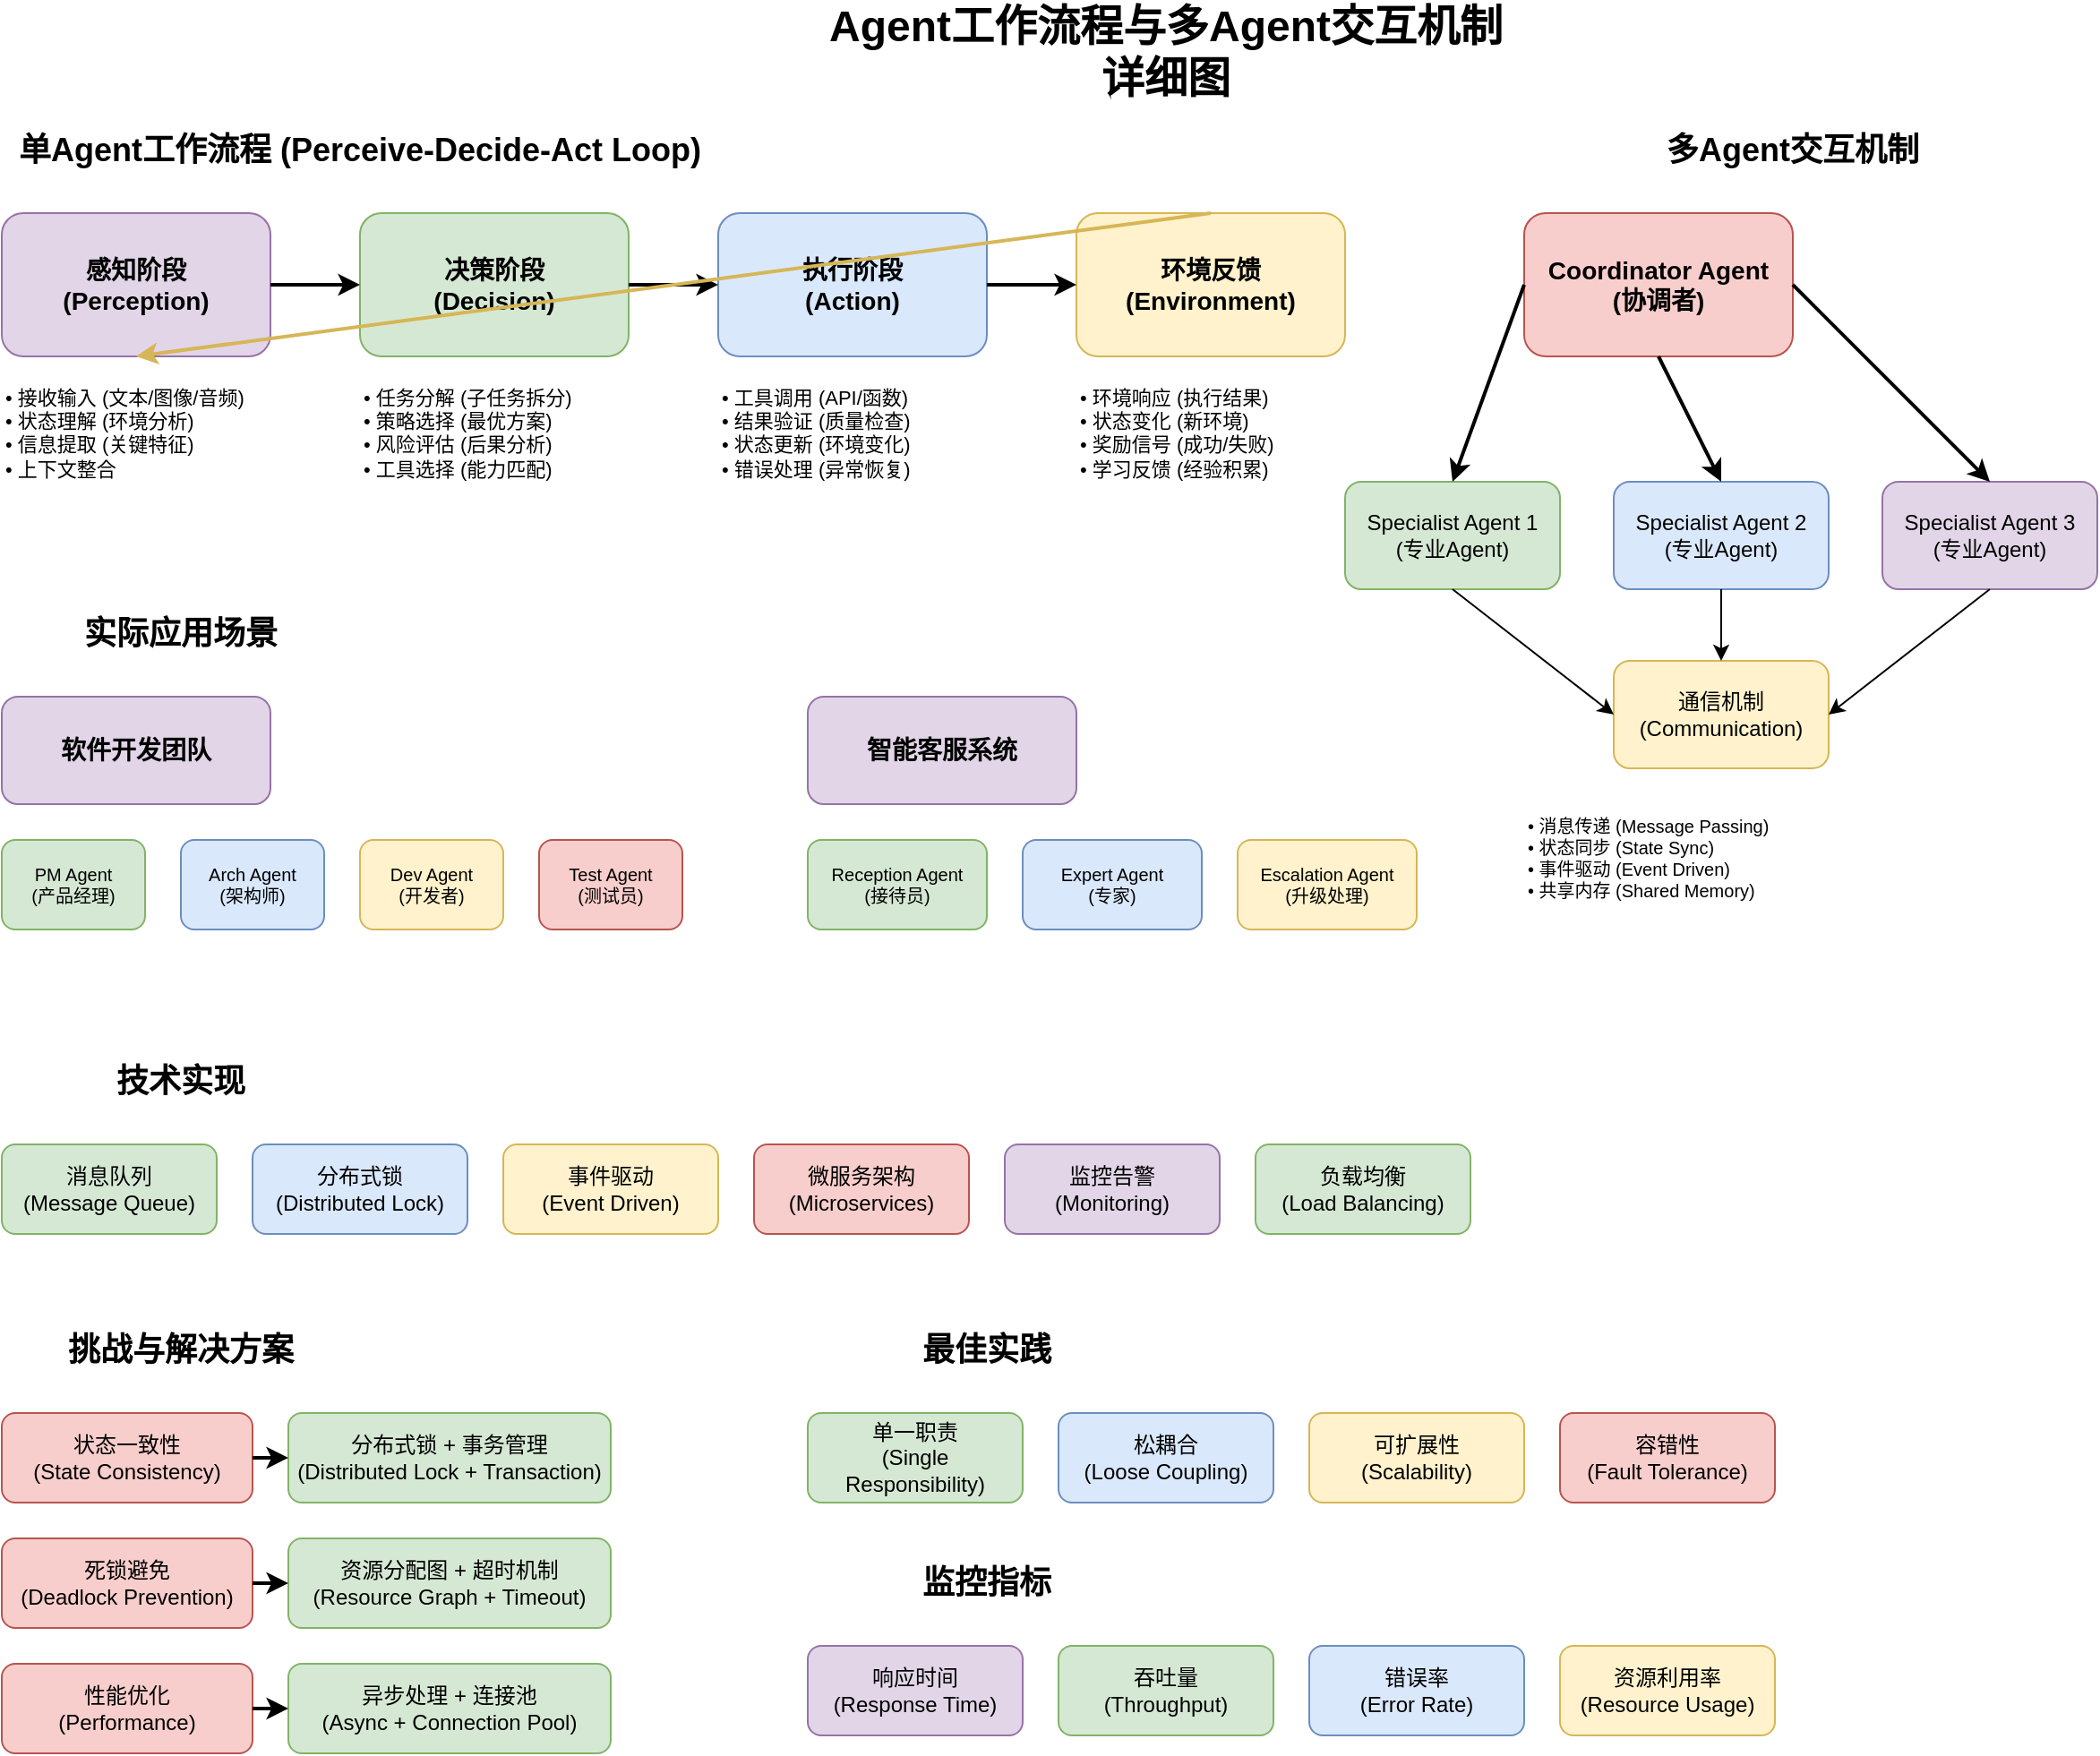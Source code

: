 <?xml version="1.0" encoding="UTF-8"?>
<mxfile version="22.1.16" type="device">
  <diagram name="Agent工作流程详细版" id="agent-workflow-detailed">
    <mxGraphModel dx="1422" dy="794" grid="1" gridSize="10" guides="1" tooltips="1" connect="1" arrows="1" fold="1" page="1" pageScale="1" pageWidth="1400" pageHeight="1000" math="0" shadow="0">
      <root>
        <mxCell id="0" />
        <mxCell id="1" parent="0" />
        
        <!-- 主标题 -->
        <mxCell id="title" value="Agent工作流程与多Agent交互机制详细图" style="text;html=1;strokeColor=none;fillColor=none;align=center;verticalAlign=middle;whiteSpace=wrap;rounded=0;fontSize=24;fontStyle=1;" vertex="1" parent="1">
          <mxGeometry x="500" y="20" width="400" height="40" as="geometry" />
        </mxCell>
        
        <!-- 单Agent工作流程 -->
        <mxCell id="single-agent-title" value="单Agent工作流程 (Perceive-Decide-Act Loop)" style="text;html=1;strokeColor=none;fillColor=none;align=center;verticalAlign=middle;whiteSpace=wrap;rounded=0;fontSize=18;fontStyle=1;" vertex="1" parent="1">
          <mxGeometry x="50" y="80" width="400" height="30" as="geometry" />
        </mxCell>
        
        <!-- 感知阶段 -->
        <mxCell id="perception" value="感知阶段&#xa;(Perception)" style="rounded=1;whiteSpace=wrap;html=1;fillColor=#e1d5e7;strokeColor=#9673a6;fontSize=14;fontStyle=1;" vertex="1" parent="1">
          <mxGeometry x="50" y="130" width="150" height="80" as="geometry" />
        </mxCell>
        
        <!-- 决策阶段 -->
        <mxCell id="decision" value="决策阶段&#xa;(Decision)" style="rounded=1;whiteSpace=wrap;html=1;fillColor=#d5e8d4;strokeColor=#82b366;fontSize=14;fontStyle=1;" vertex="1" parent="1">
          <mxGeometry x="250" y="130" width="150" height="80" as="geometry" />
        </mxCell>
        
        <!-- 执行阶段 -->
        <mxCell id="action" value="执行阶段&#xa;(Action)" style="rounded=1;whiteSpace=wrap;html=1;fillColor=#dae8fc;strokeColor=#6c8ebf;fontSize=14;fontStyle=1;" vertex="1" parent="1">
          <mxGeometry x="450" y="130" width="150" height="80" as="geometry" />
        </mxCell>
        
        <!-- 反馈循环 -->
        <mxCell id="feedback" value="环境反馈&#xa;(Environment)" style="rounded=1;whiteSpace=wrap;html=1;fillColor=#fff2cc;strokeColor=#d6b656;fontSize=14;fontStyle=1;" vertex="1" parent="1">
          <mxGeometry x="650" y="130" width="150" height="80" as="geometry" />
        </mxCell>
        
        <!-- 箭头连接 -->
        <mxCell id="arrow1" value="" style="endArrow=classic;html=1;rounded=0;exitX=1;exitY=0.5;exitDx=0;exitDy=0;entryX=0;entryY=0.5;entryDx=0;entryDy=0;strokeWidth=2;" edge="1" parent="1" source="perception" target="decision">
          <mxGeometry width="50" height="50" relative="1" as="geometry">
            <mxPoint x="290" y="290" as="sourcePoint" />
            <mxPoint x="340" y="240" as="targetPoint" />
          </mxGeometry>
        </mxCell>
        
        <mxCell id="arrow2" value="" style="endArrow=classic;html=1;rounded=0;exitX=1;exitY=0.5;exitDx=0;exitDy=0;entryX=0;entryY=0.5;entryDx=0;entryDy=0;strokeWidth=2;" edge="1" parent="1" source="decision" target="action">
          <mxGeometry width="50" height="50" relative="1" as="geometry">
            <mxPoint x="290" y="290" as="sourcePoint" />
            <mxPoint x="340" y="240" as="targetPoint" />
          </mxGeometry>
        </mxCell>
        
        <mxCell id="arrow3" value="" style="endArrow=classic;html=1;rounded=0;exitX=1;exitY=0.5;exitDx=0;exitDy=0;entryX=0;entryY=0.5;entryDx=0;entryDy=0;strokeWidth=2;" edge="1" parent="1" source="action" target="feedback">
          <mxGeometry width="50" height="50" relative="1" as="geometry">
            <mxPoint x="290" y="290" as="sourcePoint" />
            <mxPoint x="340" y="240" as="targetPoint" />
          </mxGeometry>
        </mxCell>
        
        <!-- 反馈循环箭头 -->
        <mxCell id="feedback-arrow" value="" style="endArrow=classic;html=1;rounded=0;exitX=0.5;exitY=0;exitDx=0;exitDy=0;entryX=0.5;entryY=1;entryDx=0;entryDy=0;strokeWidth=2;strokeColor=#d6b656;" edge="1" parent="1" source="feedback" target="perception">
          <mxGeometry width="50" height="50" relative="1" as="geometry">
            <mxPoint x="290" y="290" as="sourcePoint" />
            <mxPoint x="340" y="240" as="targetPoint" />
          </mxGeometry>
        </mxCell>
        
        <!-- 详细步骤 -->
        <mxCell id="perception-details" value="• 接收输入 (文本/图像/音频)&#xa;• 状态理解 (环境分析)&#xa;• 信息提取 (关键特征)&#xa;• 上下文整合" style="text;html=1;strokeColor=none;fillColor=none;align=left;verticalAlign=top;whiteSpace=wrap;rounded=0;fontSize=11;" vertex="1" parent="1">
          <mxGeometry x="50" y="220" width="150" height="80" as="geometry" />
        </mxCell>
        
        <mxCell id="decision-details" value="• 任务分解 (子任务拆分)&#xa;• 策略选择 (最优方案)&#xa;• 风险评估 (后果分析)&#xa;• 工具选择 (能力匹配)" style="text;html=1;strokeColor=none;fillColor=none;align=left;verticalAlign=top;whiteSpace=wrap;rounded=0;fontSize=11;" vertex="1" parent="1">
          <mxGeometry x="250" y="220" width="150" height="80" as="geometry" />
        </mxCell>
        
        <mxCell id="action-details" value="• 工具调用 (API/函数)&#xa;• 结果验证 (质量检查)&#xa;• 状态更新 (环境变化)&#xa;• 错误处理 (异常恢复)" style="text;html=1;strokeColor=none;fillColor=none;align=left;verticalAlign=top;whiteSpace=wrap;rounded=0;fontSize=11;" vertex="1" parent="1">
          <mxGeometry x="450" y="220" width="150" height="80" as="geometry" />
        </mxCell>
        
        <mxCell id="feedback-details" value="• 环境响应 (执行结果)&#xa;• 状态变化 (新环境)&#xa;• 奖励信号 (成功/失败)&#xa;• 学习反馈 (经验积累)" style="text;html=1;strokeColor=none;fillColor=none;align=left;verticalAlign=top;whiteSpace=wrap;rounded=0;fontSize=11;" vertex="1" parent="1">
          <mxGeometry x="650" y="220" width="150" height="80" as="geometry" />
        </mxCell>
        
        <!-- 多Agent交互 -->
        <mxCell id="multi-agent-title" value="多Agent交互机制" style="text;html=1;strokeColor=none;fillColor=none;align=center;verticalAlign=middle;whiteSpace=wrap;rounded=0;fontSize=18;fontStyle=1;" vertex="1" parent="1">
          <mxGeometry x="900" y="80" width="300" height="30" as="geometry" />
        </mxCell>
        
        <!-- Coordinator Agent -->
        <mxCell id="coordinator" value="Coordinator Agent&#xa;(协调者)" style="rounded=1;whiteSpace=wrap;html=1;fillColor=#f8cecc;strokeColor=#b85450;fontSize=14;fontStyle=1;" vertex="1" parent="1">
          <mxGeometry x="900" y="130" width="150" height="80" as="geometry" />
        </mxCell>
        
        <!-- Specialist Agents -->
        <mxCell id="specialist1" value="Specialist Agent 1&#xa;(专业Agent)" style="rounded=1;whiteSpace=wrap;html=1;fillColor=#d5e8d4;strokeColor=#82b366;fontSize=12;" vertex="1" parent="1">
          <mxGeometry x="800" y="280" width="120" height="60" as="geometry" />
        </mxCell>
        
        <mxCell id="specialist2" value="Specialist Agent 2&#xa;(专业Agent)" style="rounded=1;whiteSpace=wrap;html=1;fillColor=#dae8fc;strokeColor=#6c8ebf;fontSize=12;" vertex="1" parent="1">
          <mxGeometry x="950" y="280" width="120" height="60" as="geometry" />
        </mxCell>
        
        <mxCell id="specialist3" value="Specialist Agent 3&#xa;(专业Agent)" style="rounded=1;whiteSpace=wrap;html=1;fillColor=#e1d5e7;strokeColor=#9673a6;fontSize=12;" vertex="1" parent="1">
          <mxGeometry x="1100" y="280" width="120" height="60" as="geometry" />
        </mxCell>
        
        <!-- 连接线 -->
        <mxCell id="coord-spec1" value="" style="endArrow=classic;html=1;rounded=0;exitX=0;exitY=0.5;exitDx=0;exitDy=0;entryX=0.5;entryY=0;entryDx=0;entryDy=0;strokeWidth=2;" edge="1" parent="1" source="coordinator" target="specialist1">
          <mxGeometry width="50" height="50" relative="1" as="geometry">
            <mxPoint x="290" y="290" as="sourcePoint" />
            <mxPoint x="340" y="240" as="targetPoint" />
          </mxGeometry>
        </mxCell>
        
        <mxCell id="coord-spec2" value="" style="endArrow=classic;html=1;rounded=0;exitX=0.5;exitY=1;exitDx=0;exitDy=0;entryX=0.5;entryY=0;entryDx=0;entryDy=0;strokeWidth=2;" edge="1" parent="1" source="coordinator" target="specialist2">
          <mxGeometry width="50" height="50" relative="1" as="geometry">
            <mxPoint x="290" y="290" as="sourcePoint" />
            <mxPoint x="340" y="240" as="targetPoint" />
          </mxGeometry>
        </mxCell>
        
        <mxCell id="coord-spec3" value="" style="endArrow=classic;html=1;rounded=0;exitX=1;exitY=0.5;exitDx=0;exitDy=0;entryX=0.5;entryY=0;entryDx=0;entryDy=0;strokeWidth=2;" edge="1" parent="1" source="coordinator" target="specialist3">
          <mxGeometry width="50" height="50" relative="1" as="geometry">
            <mxPoint x="290" y="290" as="sourcePoint" />
            <mxPoint x="340" y="240" as="targetPoint" />
          </mxGeometry>
        </mxCell>
        
        <!-- 通信机制 -->
        <mxCell id="communication" value="通信机制&#xa;(Communication)" style="rounded=1;whiteSpace=wrap;html=1;fillColor=#fff2cc;strokeColor=#d6b656;fontSize=12;" vertex="1" parent="1">
          <mxGeometry x="950" y="380" width="120" height="60" as="geometry" />
        </mxCell>
        
        <mxCell id="comm-arrow1" value="" style="endArrow=classic;html=1;rounded=0;exitX=0.5;exitY=1;exitDx=0;exitDy=0;entryX=0;entryY=0.5;entryDx=0;entryDy=0;" edge="1" parent="1" source="specialist1" target="communication">
          <mxGeometry width="50" height="50" relative="1" as="geometry">
            <mxPoint x="290" y="290" as="sourcePoint" />
            <mxPoint x="340" y="240" as="targetPoint" />
          </mxGeometry>
        </mxCell>
        
        <mxCell id="comm-arrow2" value="" style="endArrow=classic;html=1;rounded=0;exitX=0.5;exitY=1;exitDx=0;exitDy=0;entryX=0.5;entryY=0;entryDx=0;entryDy=0;" edge="1" parent="1" source="specialist2" target="communication">
          <mxGeometry width="50" height="50" relative="1" as="geometry">
            <mxPoint x="290" y="290" as="sourcePoint" />
            <mxPoint x="340" y="240" as="targetPoint" />
          </mxGeometry>
        </mxCell>
        
        <mxCell id="comm-arrow3" value="" style="endArrow=classic;html=1;rounded=0;exitX=0.5;exitY=1;exitDx=0;exitDy=0;entryX=1;entryY=0.5;entryDx=0;entryDy=0;" edge="1" parent="1" source="specialist3" target="communication">
          <mxGeometry width="50" height="50" relative="1" as="geometry">
            <mxPoint x="290" y="290" as="sourcePoint" />
            <mxPoint x="340" y="240" as="targetPoint" />
          </mxGeometry>
        </mxCell>
        
        <!-- 通信详情 -->
        <mxCell id="comm-details" value="• 消息传递 (Message Passing)&#xa;• 状态同步 (State Sync)&#xa;• 事件驱动 (Event Driven)&#xa;• 共享内存 (Shared Memory)" style="text;html=1;strokeColor=none;fillColor=none;align=left;verticalAlign=top;whiteSpace=wrap;rounded=0;fontSize=10;" vertex="1" parent="1">
          <mxGeometry x="900" y="460" width="200" height="80" as="geometry" />
        </mxCell>
        
        <!-- 实际应用场景 -->
        <mxCell id="scenarios-title" value="实际应用场景" style="text;html=1;strokeColor=none;fillColor=none;align=center;verticalAlign=middle;whiteSpace=wrap;rounded=0;fontSize=18;fontStyle=1;" vertex="1" parent="1">
          <mxGeometry x="50" y="350" width="200" height="30" as="geometry" />
        </mxCell>
        
        <!-- 软件开发团队 -->
        <mxCell id="dev-team" value="软件开发团队" style="rounded=1;whiteSpace=wrap;html=1;fillColor=#e1d5e7;strokeColor=#9673a6;fontSize=14;fontStyle=1;" vertex="1" parent="1">
          <mxGeometry x="50" y="400" width="150" height="60" as="geometry" />
        </mxCell>
        
        <mxCell id="pm-agent" value="PM Agent&#xa;(产品经理)" style="rounded=1;whiteSpace=wrap;html=1;fillColor=#d5e8d4;strokeColor=#82b366;fontSize=10;" vertex="1" parent="1">
          <mxGeometry x="50" y="480" width="80" height="50" as="geometry" />
        </mxCell>
        
        <mxCell id="arch-agent" value="Arch Agent&#xa;(架构师)" style="rounded=1;whiteSpace=wrap;html=1;fillColor=#dae8fc;strokeColor=#6c8ebf;fontSize=10;" vertex="1" parent="1">
          <mxGeometry x="150" y="480" width="80" height="50" as="geometry" />
        </mxCell>
        
        <mxCell id="dev-agent" value="Dev Agent&#xa;(开发者)" style="rounded=1;whiteSpace=wrap;html=1;fillColor=#fff2cc;strokeColor=#d6b656;fontSize=10;" vertex="1" parent="1">
          <mxGeometry x="250" y="480" width="80" height="50" as="geometry" />
        </mxCell>
        
        <mxCell id="test-agent" value="Test Agent&#xa;(测试员)" style="rounded=1;whiteSpace=wrap;html=1;fillColor=#f8cecc;strokeColor=#b85450;fontSize=10;" vertex="1" parent="1">
          <mxGeometry x="350" y="480" width="80" height="50" as="geometry" />
        </mxCell>
        
        <!-- 智能客服系统 -->
        <mxCell id="customer-service" value="智能客服系统" style="rounded=1;whiteSpace=wrap;html=1;fillColor=#e1d5e7;strokeColor=#9673a6;fontSize=14;fontStyle=1;" vertex="1" parent="1">
          <mxGeometry x="500" y="400" width="150" height="60" as="geometry" />
        </mxCell>
        
        <mxCell id="reception-agent" value="Reception Agent&#xa;(接待员)" style="rounded=1;whiteSpace=wrap;html=1;fillColor=#d5e8d4;strokeColor=#82b366;fontSize=10;" vertex="1" parent="1">
          <mxGeometry x="500" y="480" width="100" height="50" as="geometry" />
        </mxCell>
        
        <mxCell id="expert-agent" value="Expert Agent&#xa;(专家)" style="rounded=1;whiteSpace=wrap;html=1;fillColor=#dae8fc;strokeColor=#6c8ebf;fontSize=10;" vertex="1" parent="1">
          <mxGeometry x="620" y="480" width="100" height="50" as="geometry" />
        </mxCell>
        
        <mxCell id="escalation-agent" value="Escalation Agent&#xa;(升级处理)" style="rounded=1;whiteSpace=wrap;html=1;fillColor=#fff2cc;strokeColor=#d6b656;fontSize=10;" vertex="1" parent="1">
          <mxGeometry x="740" y="480" width="100" height="50" as="geometry" />
        </mxCell>
        
        <!-- 技术实现 -->
        <mxCell id="tech-title" value="技术实现" style="text;html=1;strokeColor=none;fillColor=none;align=center;verticalAlign=middle;whiteSpace=wrap;rounded=0;fontSize=18;fontStyle=1;" vertex="1" parent="1">
          <mxGeometry x="50" y="600" width="200" height="30" as="geometry" />
        </mxCell>
        
        <!-- 关键技术 -->
        <mxCell id="key-tech1" value="消息队列&#xa;(Message Queue)" style="rounded=1;whiteSpace=wrap;html=1;fillColor=#d5e8d4;strokeColor=#82b366;fontSize=12;" vertex="1" parent="1">
          <mxGeometry x="50" y="650" width="120" height="50" as="geometry" />
        </mxCell>
        
        <mxCell id="key-tech2" value="分布式锁&#xa;(Distributed Lock)" style="rounded=1;whiteSpace=wrap;html=1;fillColor=#dae8fc;strokeColor=#6c8ebf;fontSize=12;" vertex="1" parent="1">
          <mxGeometry x="190" y="650" width="120" height="50" as="geometry" />
        </mxCell>
        
        <mxCell id="key-tech3" value="事件驱动&#xa;(Event Driven)" style="rounded=1;whiteSpace=wrap;html=1;fillColor=#fff2cc;strokeColor=#d6b656;fontSize=12;" vertex="1" parent="1">
          <mxGeometry x="330" y="650" width="120" height="50" as="geometry" />
        </mxCell>
        
        <mxCell id="key-tech4" value="微服务架构&#xa;(Microservices)" style="rounded=1;whiteSpace=wrap;html=1;fillColor=#f8cecc;strokeColor=#b85450;fontSize=12;" vertex="1" parent="1">
          <mxGeometry x="470" y="650" width="120" height="50" as="geometry" />
        </mxCell>
        
        <mxCell id="key-tech5" value="监控告警&#xa;(Monitoring)" style="rounded=1;whiteSpace=wrap;html=1;fillColor=#e1d5e7;strokeColor=#9673a6;fontSize=12;" vertex="1" parent="1">
          <mxGeometry x="610" y="650" width="120" height="50" as="geometry" />
        </mxCell>
        
        <mxCell id="key-tech6" value="负载均衡&#xa;(Load Balancing)" style="rounded=1;whiteSpace=wrap;html=1;fillColor=#d5e8d4;strokeColor=#82b366;fontSize=12;" vertex="1" parent="1">
          <mxGeometry x="750" y="650" width="120" height="50" as="geometry" />
        </mxCell>
        
        <!-- 挑战与解决方案 -->
        <mxCell id="challenges-title" value="挑战与解决方案" style="text;html=1;strokeColor=none;fillColor=none;align=center;verticalAlign=middle;whiteSpace=wrap;rounded=0;fontSize=18;fontStyle=1;" vertex="1" parent="1">
          <mxGeometry x="50" y="750" width="200" height="30" as="geometry" />
        </mxCell>
        
        <mxCell id="challenge1" value="状态一致性&#xa;(State Consistency)" style="rounded=1;whiteSpace=wrap;html=1;fillColor=#f8cecc;strokeColor=#b85450;fontSize=12;" vertex="1" parent="1">
          <mxGeometry x="50" y="800" width="140" height="50" as="geometry" />
        </mxCell>
        
        <mxCell id="solution1" value="分布式锁 + 事务管理&#xa;(Distributed Lock + Transaction)" style="rounded=1;whiteSpace=wrap;html=1;fillColor=#d5e8d4;strokeColor=#82b366;fontSize=12;" vertex="1" parent="1">
          <mxGeometry x="210" y="800" width="180" height="50" as="geometry" />
        </mxCell>
        
        <mxCell id="challenge2" value="死锁避免&#xa;(Deadlock Prevention)" style="rounded=1;whiteSpace=wrap;html=1;fillColor=#f8cecc;strokeColor=#b85450;fontSize=12;" vertex="1" parent="1">
          <mxGeometry x="50" y="870" width="140" height="50" as="geometry" />
        </mxCell>
        
        <mxCell id="solution2" value="资源分配图 + 超时机制&#xa;(Resource Graph + Timeout)" style="rounded=1;whiteSpace=wrap;html=1;fillColor=#d5e8d4;strokeColor=#82b366;fontSize=12;" vertex="1" parent="1">
          <mxGeometry x="210" y="870" width="180" height="50" as="geometry" />
        </mxCell>
        
        <mxCell id="challenge3" value="性能优化&#xa;(Performance)" style="rounded=1;whiteSpace=wrap;html=1;fillColor=#f8cecc;strokeColor=#b85450;fontSize=12;" vertex="1" parent="1">
          <mxGeometry x="50" y="940" width="140" height="50" as="geometry" />
        </mxCell>
        
        <mxCell id="solution3" value="异步处理 + 连接池&#xa;(Async + Connection Pool)" style="rounded=1;whiteSpace=wrap;html=1;fillColor=#d5e8d4;strokeColor=#82b366;fontSize=12;" vertex="1" parent="1">
          <mxGeometry x="210" y="940" width="180" height="50" as="geometry" />
        </mxCell>
        
        <!-- 箭头连接挑战和解决方案 -->
        <mxCell id="challenge-arrow1" value="" style="endArrow=classic;html=1;rounded=0;exitX=1;exitY=0.5;exitDx=0;exitDy=0;entryX=0;entryY=0.5;entryDx=0;entryDy=0;strokeWidth=2;" edge="1" parent="1" source="challenge1" target="solution1">
          <mxGeometry width="50" height="50" relative="1" as="geometry">
            <mxPoint x="290" y="290" as="sourcePoint" />
            <mxPoint x="340" y="240" as="targetPoint" />
          </mxGeometry>
        </mxCell>
        
        <mxCell id="challenge-arrow2" value="" style="endArrow=classic;html=1;rounded=0;exitX=1;exitY=0.5;exitDx=0;exitDy=0;entryX=0;entryY=0.5;entryDx=0;entryDy=0;strokeWidth=2;" edge="1" parent="1" source="challenge2" target="solution2">
          <mxGeometry width="50" height="50" relative="1" as="geometry">
            <mxPoint x="290" y="290" as="sourcePoint" />
            <mxPoint x="340" y="240" as="targetPoint" />
          </mxGeometry>
        </mxCell>
        
        <mxCell id="challenge-arrow3" value="" style="endArrow=classic;html=1;rounded=0;exitX=1;exitY=0.5;exitDx=0;exitDy=0;entryX=0;entryY=0.5;entryDx=0;entryDy=0;strokeWidth=2;" edge="1" parent="1" source="challenge3" target="solution3">
          <mxGeometry width="50" height="50" relative="1" as="geometry">
            <mxPoint x="290" y="290" as="sourcePoint" />
            <mxPoint x="340" y="240" as="targetPoint" />
          </mxGeometry>
        </mxCell>
        
        <!-- 最佳实践 -->
        <mxCell id="best-practices-title" value="最佳实践" style="text;html=1;strokeColor=none;fillColor=none;align=center;verticalAlign=middle;whiteSpace=wrap;rounded=0;fontSize=18;fontStyle=1;" vertex="1" parent="1">
          <mxGeometry x="500" y="750" width="200" height="30" as="geometry" />
        </mxCell>
        
        <mxCell id="practice1" value="单一职责&#xa;(Single Responsibility)" style="rounded=1;whiteSpace=wrap;html=1;fillColor=#d5e8d4;strokeColor=#82b366;fontSize=12;" vertex="1" parent="1">
          <mxGeometry x="500" y="800" width="120" height="50" as="geometry" />
        </mxCell>
        
        <mxCell id="practice2" value="松耦合&#xa;(Loose Coupling)" style="rounded=1;whiteSpace=wrap;html=1;fillColor=#dae8fc;strokeColor=#6c8ebf;fontSize=12;" vertex="1" parent="1">
          <mxGeometry x="640" y="800" width="120" height="50" as="geometry" />
        </mxCell>
        
        <mxCell id="practice3" value="可扩展性&#xa;(Scalability)" style="rounded=1;whiteSpace=wrap;html=1;fillColor=#fff2cc;strokeColor=#d6b656;fontSize=12;" vertex="1" parent="1">
          <mxGeometry x="780" y="800" width="120" height="50" as="geometry" />
        </mxCell>
        
        <mxCell id="practice4" value="容错性&#xa;(Fault Tolerance)" style="rounded=1;whiteSpace=wrap;html=1;fillColor=#f8cecc;strokeColor=#b85450;fontSize=12;" vertex="1" parent="1">
          <mxGeometry x="920" y="800" width="120" height="50" as="geometry" />
        </mxCell>
        
        <!-- 监控指标 -->
        <mxCell id="monitoring-title" value="监控指标" style="text;html=1;strokeColor=none;fillColor=none;align=center;verticalAlign=middle;whiteSpace=wrap;rounded=0;fontSize=18;fontStyle=1;" vertex="1" parent="1">
          <mxGeometry x="500" y="880" width="200" height="30" as="geometry" />
        </mxCell>
        
        <mxCell id="metric1" value="响应时间&#xa;(Response Time)" style="rounded=1;whiteSpace=wrap;html=1;fillColor=#e1d5e7;strokeColor=#9673a6;fontSize=12;" vertex="1" parent="1">
          <mxGeometry x="500" y="930" width="120" height="50" as="geometry" />
        </mxCell>
        
        <mxCell id="metric2" value="吞吐量&#xa;(Throughput)" style="rounded=1;whiteSpace=wrap;html=1;fillColor=#d5e8d4;strokeColor=#82b366;fontSize=12;" vertex="1" parent="1">
          <mxGeometry x="640" y="930" width="120" height="50" as="geometry" />
        </mxCell>
        
        <mxCell id="metric3" value="错误率&#xa;(Error Rate)" style="rounded=1;whiteSpace=wrap;html=1;fillColor=#dae8fc;strokeColor=#6c8ebf;fontSize=12;" vertex="1" parent="1">
          <mxGeometry x="780" y="930" width="120" height="50" as="geometry" />
        </mxCell>
        
        <mxCell id="metric4" value="资源利用率&#xa;(Resource Usage)" style="rounded=1;whiteSpace=wrap;html=1;fillColor=#fff2cc;strokeColor=#d6b656;fontSize=12;" vertex="1" parent="1">
          <mxGeometry x="920" y="930" width="120" height="50" as="geometry" />
        </mxCell>
        
      </root>
    </mxGraphModel>
  </diagram>
</mxfile> 